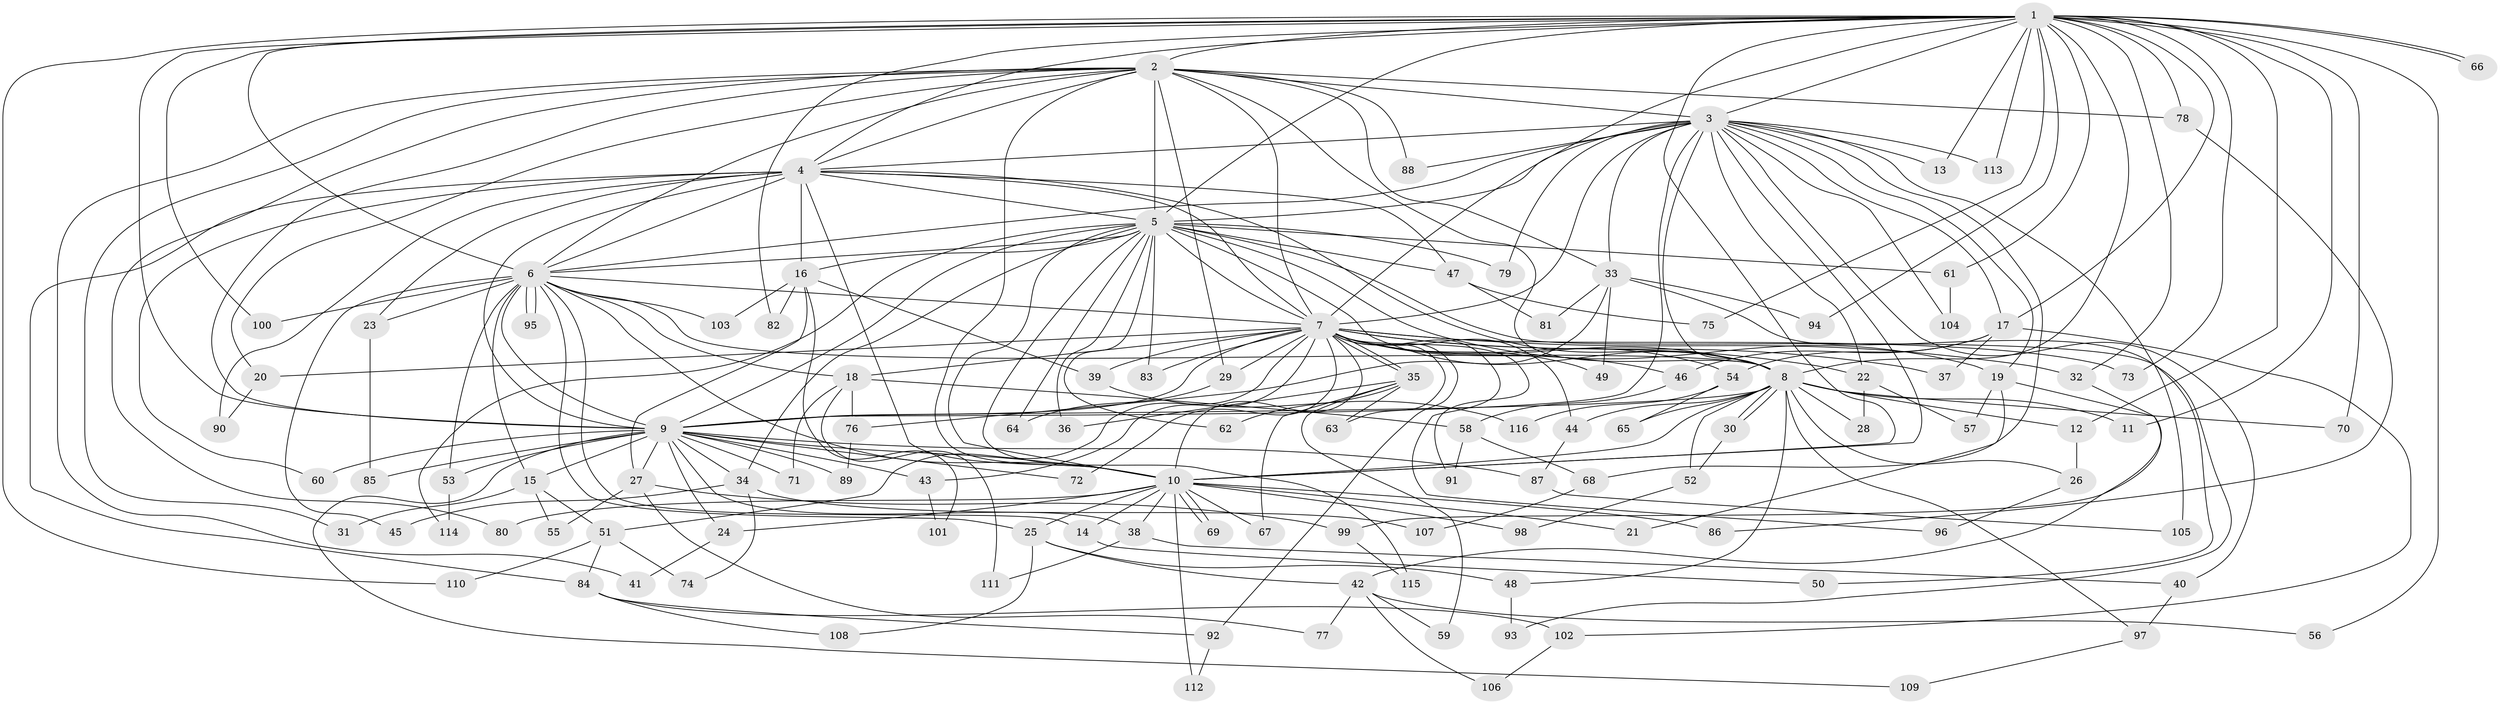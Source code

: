 // Generated by graph-tools (version 1.1) at 2025/46/03/09/25 04:46:14]
// undirected, 116 vertices, 257 edges
graph export_dot {
graph [start="1"]
  node [color=gray90,style=filled];
  1;
  2;
  3;
  4;
  5;
  6;
  7;
  8;
  9;
  10;
  11;
  12;
  13;
  14;
  15;
  16;
  17;
  18;
  19;
  20;
  21;
  22;
  23;
  24;
  25;
  26;
  27;
  28;
  29;
  30;
  31;
  32;
  33;
  34;
  35;
  36;
  37;
  38;
  39;
  40;
  41;
  42;
  43;
  44;
  45;
  46;
  47;
  48;
  49;
  50;
  51;
  52;
  53;
  54;
  55;
  56;
  57;
  58;
  59;
  60;
  61;
  62;
  63;
  64;
  65;
  66;
  67;
  68;
  69;
  70;
  71;
  72;
  73;
  74;
  75;
  76;
  77;
  78;
  79;
  80;
  81;
  82;
  83;
  84;
  85;
  86;
  87;
  88;
  89;
  90;
  91;
  92;
  93;
  94;
  95;
  96;
  97;
  98;
  99;
  100;
  101;
  102;
  103;
  104;
  105;
  106;
  107;
  108;
  109;
  110;
  111;
  112;
  113;
  114;
  115;
  116;
  1 -- 2;
  1 -- 3;
  1 -- 4;
  1 -- 5;
  1 -- 6;
  1 -- 7;
  1 -- 8;
  1 -- 9;
  1 -- 10;
  1 -- 11;
  1 -- 12;
  1 -- 13;
  1 -- 17;
  1 -- 32;
  1 -- 56;
  1 -- 61;
  1 -- 66;
  1 -- 66;
  1 -- 70;
  1 -- 73;
  1 -- 75;
  1 -- 78;
  1 -- 82;
  1 -- 94;
  1 -- 100;
  1 -- 110;
  1 -- 113;
  2 -- 3;
  2 -- 4;
  2 -- 5;
  2 -- 6;
  2 -- 7;
  2 -- 8;
  2 -- 9;
  2 -- 10;
  2 -- 20;
  2 -- 29;
  2 -- 31;
  2 -- 33;
  2 -- 41;
  2 -- 78;
  2 -- 80;
  2 -- 88;
  3 -- 4;
  3 -- 5;
  3 -- 6;
  3 -- 7;
  3 -- 8;
  3 -- 9;
  3 -- 10;
  3 -- 13;
  3 -- 17;
  3 -- 19;
  3 -- 22;
  3 -- 33;
  3 -- 40;
  3 -- 68;
  3 -- 79;
  3 -- 88;
  3 -- 104;
  3 -- 105;
  3 -- 113;
  4 -- 5;
  4 -- 6;
  4 -- 7;
  4 -- 8;
  4 -- 9;
  4 -- 10;
  4 -- 16;
  4 -- 23;
  4 -- 47;
  4 -- 60;
  4 -- 84;
  4 -- 90;
  5 -- 6;
  5 -- 7;
  5 -- 8;
  5 -- 9;
  5 -- 10;
  5 -- 16;
  5 -- 19;
  5 -- 34;
  5 -- 36;
  5 -- 47;
  5 -- 61;
  5 -- 62;
  5 -- 64;
  5 -- 79;
  5 -- 83;
  5 -- 93;
  5 -- 114;
  5 -- 115;
  6 -- 7;
  6 -- 8;
  6 -- 9;
  6 -- 10;
  6 -- 14;
  6 -- 15;
  6 -- 18;
  6 -- 23;
  6 -- 25;
  6 -- 45;
  6 -- 53;
  6 -- 95;
  6 -- 95;
  6 -- 100;
  6 -- 103;
  7 -- 8;
  7 -- 9;
  7 -- 10;
  7 -- 18;
  7 -- 20;
  7 -- 22;
  7 -- 29;
  7 -- 32;
  7 -- 35;
  7 -- 35;
  7 -- 37;
  7 -- 39;
  7 -- 43;
  7 -- 44;
  7 -- 46;
  7 -- 49;
  7 -- 51;
  7 -- 54;
  7 -- 63;
  7 -- 72;
  7 -- 73;
  7 -- 83;
  7 -- 91;
  7 -- 92;
  7 -- 96;
  8 -- 9;
  8 -- 10;
  8 -- 11;
  8 -- 12;
  8 -- 26;
  8 -- 28;
  8 -- 30;
  8 -- 30;
  8 -- 44;
  8 -- 48;
  8 -- 52;
  8 -- 65;
  8 -- 70;
  8 -- 97;
  9 -- 10;
  9 -- 15;
  9 -- 24;
  9 -- 27;
  9 -- 34;
  9 -- 38;
  9 -- 43;
  9 -- 53;
  9 -- 60;
  9 -- 71;
  9 -- 72;
  9 -- 85;
  9 -- 87;
  9 -- 89;
  9 -- 109;
  10 -- 14;
  10 -- 21;
  10 -- 24;
  10 -- 25;
  10 -- 38;
  10 -- 67;
  10 -- 69;
  10 -- 69;
  10 -- 80;
  10 -- 86;
  10 -- 98;
  10 -- 112;
  12 -- 26;
  14 -- 50;
  15 -- 31;
  15 -- 51;
  15 -- 55;
  16 -- 27;
  16 -- 39;
  16 -- 82;
  16 -- 101;
  16 -- 103;
  17 -- 37;
  17 -- 46;
  17 -- 54;
  17 -- 102;
  18 -- 58;
  18 -- 71;
  18 -- 76;
  18 -- 111;
  19 -- 21;
  19 -- 42;
  19 -- 57;
  20 -- 90;
  22 -- 28;
  22 -- 57;
  23 -- 85;
  24 -- 41;
  25 -- 42;
  25 -- 48;
  25 -- 108;
  26 -- 96;
  27 -- 55;
  27 -- 77;
  27 -- 99;
  29 -- 64;
  30 -- 52;
  32 -- 99;
  33 -- 49;
  33 -- 50;
  33 -- 76;
  33 -- 81;
  33 -- 94;
  34 -- 45;
  34 -- 74;
  34 -- 107;
  35 -- 36;
  35 -- 59;
  35 -- 62;
  35 -- 63;
  35 -- 67;
  38 -- 40;
  38 -- 111;
  39 -- 116;
  40 -- 97;
  42 -- 56;
  42 -- 59;
  42 -- 77;
  42 -- 106;
  43 -- 101;
  44 -- 87;
  46 -- 58;
  47 -- 75;
  47 -- 81;
  48 -- 93;
  51 -- 74;
  51 -- 84;
  51 -- 110;
  52 -- 98;
  53 -- 114;
  54 -- 65;
  54 -- 116;
  58 -- 68;
  58 -- 91;
  61 -- 104;
  68 -- 107;
  76 -- 89;
  78 -- 86;
  84 -- 92;
  84 -- 102;
  84 -- 108;
  87 -- 105;
  92 -- 112;
  97 -- 109;
  99 -- 115;
  102 -- 106;
}
